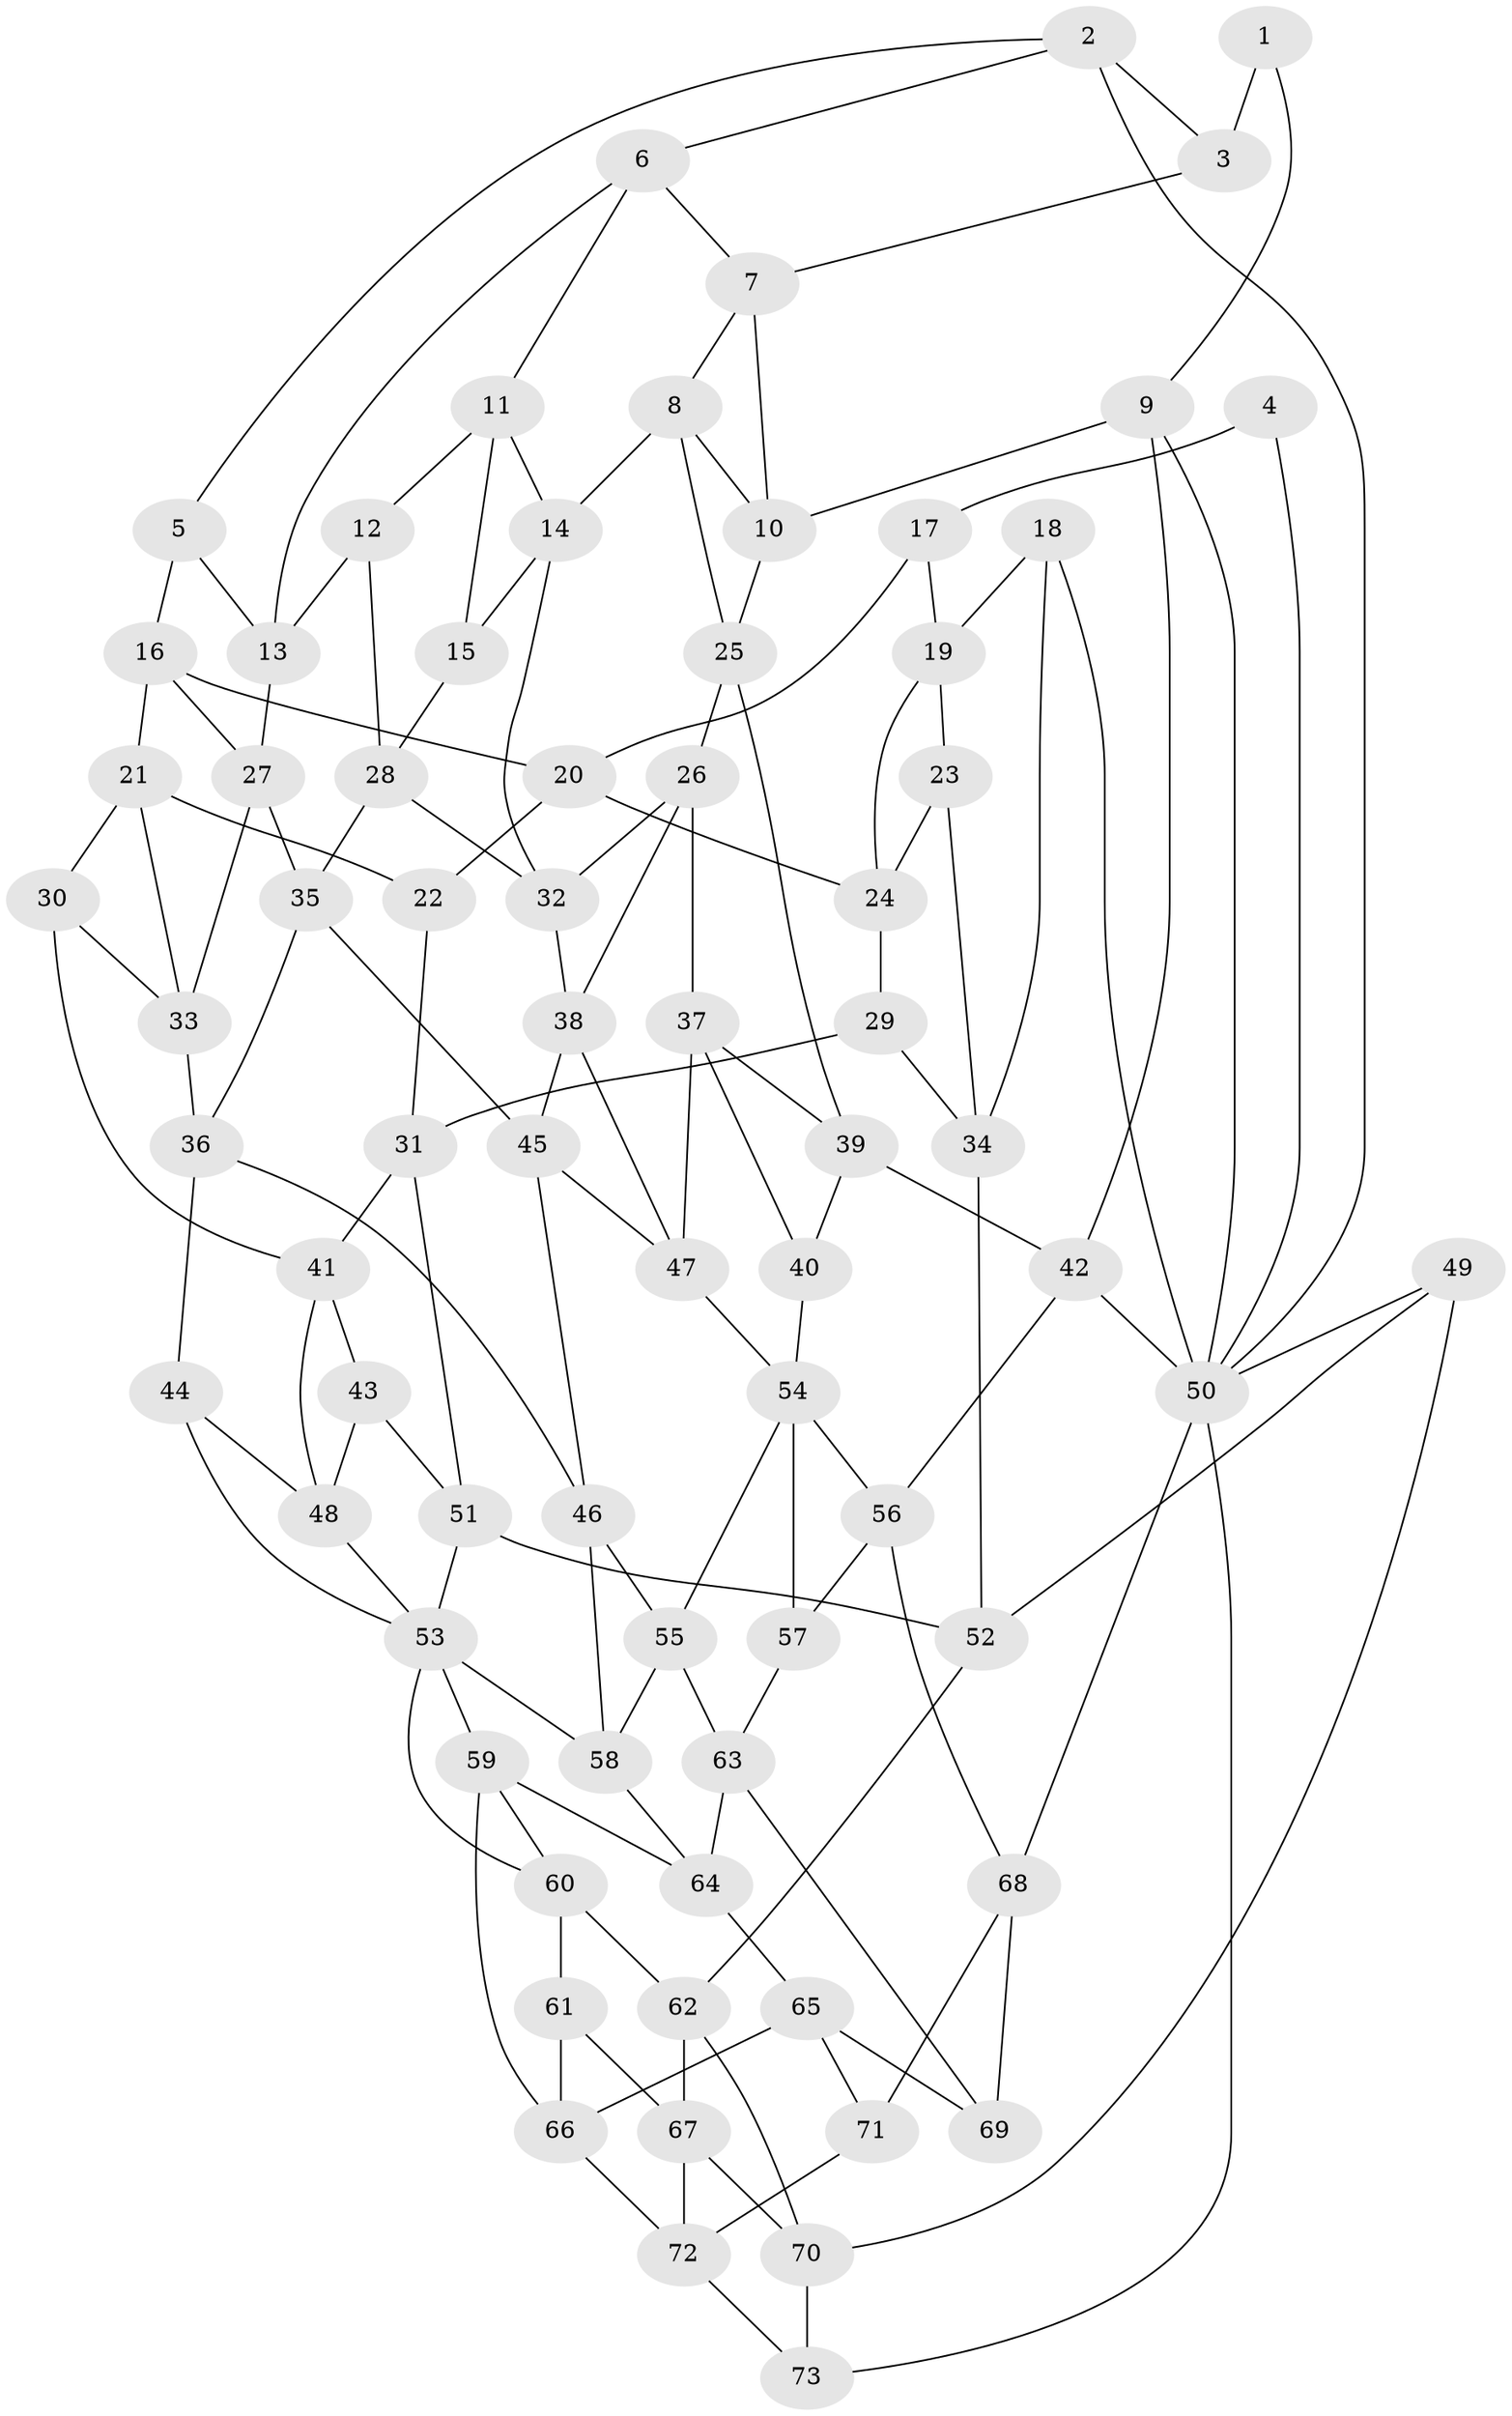 // original degree distribution, {3: 0.03424657534246575, 5: 0.5684931506849316, 6: 0.21232876712328766, 4: 0.18493150684931506}
// Generated by graph-tools (version 1.1) at 2025/51/03/09/25 03:51:11]
// undirected, 73 vertices, 138 edges
graph export_dot {
graph [start="1"]
  node [color=gray90,style=filled];
  1;
  2;
  3;
  4;
  5;
  6;
  7;
  8;
  9;
  10;
  11;
  12;
  13;
  14;
  15;
  16;
  17;
  18;
  19;
  20;
  21;
  22;
  23;
  24;
  25;
  26;
  27;
  28;
  29;
  30;
  31;
  32;
  33;
  34;
  35;
  36;
  37;
  38;
  39;
  40;
  41;
  42;
  43;
  44;
  45;
  46;
  47;
  48;
  49;
  50;
  51;
  52;
  53;
  54;
  55;
  56;
  57;
  58;
  59;
  60;
  61;
  62;
  63;
  64;
  65;
  66;
  67;
  68;
  69;
  70;
  71;
  72;
  73;
  1 -- 3 [weight=1.0];
  1 -- 9 [weight=1.0];
  2 -- 3 [weight=1.0];
  2 -- 5 [weight=1.0];
  2 -- 6 [weight=1.0];
  2 -- 50 [weight=1.0];
  3 -- 7 [weight=1.0];
  4 -- 17 [weight=1.0];
  4 -- 50 [weight=1.0];
  5 -- 13 [weight=1.0];
  5 -- 16 [weight=1.0];
  6 -- 7 [weight=1.0];
  6 -- 11 [weight=1.0];
  6 -- 13 [weight=1.0];
  7 -- 8 [weight=1.0];
  7 -- 10 [weight=1.0];
  8 -- 10 [weight=1.0];
  8 -- 14 [weight=1.0];
  8 -- 25 [weight=1.0];
  9 -- 10 [weight=1.0];
  9 -- 42 [weight=1.0];
  9 -- 50 [weight=1.0];
  10 -- 25 [weight=1.0];
  11 -- 12 [weight=1.0];
  11 -- 14 [weight=1.0];
  11 -- 15 [weight=1.0];
  12 -- 13 [weight=1.0];
  12 -- 28 [weight=1.0];
  13 -- 27 [weight=1.0];
  14 -- 15 [weight=1.0];
  14 -- 32 [weight=1.0];
  15 -- 28 [weight=1.0];
  16 -- 20 [weight=1.0];
  16 -- 21 [weight=1.0];
  16 -- 27 [weight=1.0];
  17 -- 19 [weight=1.0];
  17 -- 20 [weight=1.0];
  18 -- 19 [weight=1.0];
  18 -- 34 [weight=1.0];
  18 -- 50 [weight=1.0];
  19 -- 23 [weight=1.0];
  19 -- 24 [weight=1.0];
  20 -- 22 [weight=1.0];
  20 -- 24 [weight=1.0];
  21 -- 22 [weight=1.0];
  21 -- 30 [weight=1.0];
  21 -- 33 [weight=1.0];
  22 -- 31 [weight=1.0];
  23 -- 24 [weight=1.0];
  23 -- 34 [weight=1.0];
  24 -- 29 [weight=1.0];
  25 -- 26 [weight=1.0];
  25 -- 39 [weight=1.0];
  26 -- 32 [weight=1.0];
  26 -- 37 [weight=1.0];
  26 -- 38 [weight=1.0];
  27 -- 33 [weight=1.0];
  27 -- 35 [weight=1.0];
  28 -- 32 [weight=1.0];
  28 -- 35 [weight=1.0];
  29 -- 31 [weight=1.0];
  29 -- 34 [weight=1.0];
  30 -- 33 [weight=1.0];
  30 -- 41 [weight=1.0];
  31 -- 41 [weight=1.0];
  31 -- 51 [weight=1.0];
  32 -- 38 [weight=1.0];
  33 -- 36 [weight=1.0];
  34 -- 52 [weight=1.0];
  35 -- 36 [weight=1.0];
  35 -- 45 [weight=1.0];
  36 -- 44 [weight=1.0];
  36 -- 46 [weight=1.0];
  37 -- 39 [weight=1.0];
  37 -- 40 [weight=1.0];
  37 -- 47 [weight=1.0];
  38 -- 45 [weight=1.0];
  38 -- 47 [weight=1.0];
  39 -- 40 [weight=1.0];
  39 -- 42 [weight=1.0];
  40 -- 54 [weight=1.0];
  41 -- 43 [weight=1.0];
  41 -- 48 [weight=1.0];
  42 -- 50 [weight=1.0];
  42 -- 56 [weight=1.0];
  43 -- 48 [weight=1.0];
  43 -- 51 [weight=1.0];
  44 -- 48 [weight=1.0];
  44 -- 53 [weight=1.0];
  45 -- 46 [weight=1.0];
  45 -- 47 [weight=1.0];
  46 -- 55 [weight=1.0];
  46 -- 58 [weight=1.0];
  47 -- 54 [weight=1.0];
  48 -- 53 [weight=1.0];
  49 -- 50 [weight=1.0];
  49 -- 52 [weight=1.0];
  49 -- 70 [weight=1.0];
  50 -- 68 [weight=1.0];
  50 -- 73 [weight=1.0];
  51 -- 52 [weight=2.0];
  51 -- 53 [weight=1.0];
  52 -- 62 [weight=1.0];
  53 -- 58 [weight=1.0];
  53 -- 59 [weight=1.0];
  53 -- 60 [weight=1.0];
  54 -- 55 [weight=1.0];
  54 -- 56 [weight=1.0];
  54 -- 57 [weight=2.0];
  55 -- 58 [weight=1.0];
  55 -- 63 [weight=1.0];
  56 -- 57 [weight=1.0];
  56 -- 68 [weight=1.0];
  57 -- 63 [weight=1.0];
  58 -- 64 [weight=1.0];
  59 -- 60 [weight=1.0];
  59 -- 64 [weight=1.0];
  59 -- 66 [weight=1.0];
  60 -- 61 [weight=1.0];
  60 -- 62 [weight=1.0];
  61 -- 66 [weight=1.0];
  61 -- 67 [weight=1.0];
  62 -- 67 [weight=1.0];
  62 -- 70 [weight=1.0];
  63 -- 64 [weight=1.0];
  63 -- 69 [weight=1.0];
  64 -- 65 [weight=1.0];
  65 -- 66 [weight=1.0];
  65 -- 69 [weight=1.0];
  65 -- 71 [weight=1.0];
  66 -- 72 [weight=1.0];
  67 -- 70 [weight=1.0];
  67 -- 72 [weight=1.0];
  68 -- 69 [weight=1.0];
  68 -- 71 [weight=1.0];
  70 -- 73 [weight=1.0];
  71 -- 72 [weight=1.0];
  72 -- 73 [weight=1.0];
}
